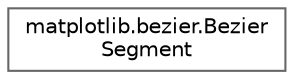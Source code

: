 digraph "Graphical Class Hierarchy"
{
 // LATEX_PDF_SIZE
  bgcolor="transparent";
  edge [fontname=Helvetica,fontsize=10,labelfontname=Helvetica,labelfontsize=10];
  node [fontname=Helvetica,fontsize=10,shape=box,height=0.2,width=0.4];
  rankdir="LR";
  Node0 [id="Node000000",label="matplotlib.bezier.Bezier\lSegment",height=0.2,width=0.4,color="grey40", fillcolor="white", style="filled",URL="$d5/d21/classmatplotlib_1_1bezier_1_1BezierSegment.html",tooltip=" "];
}
